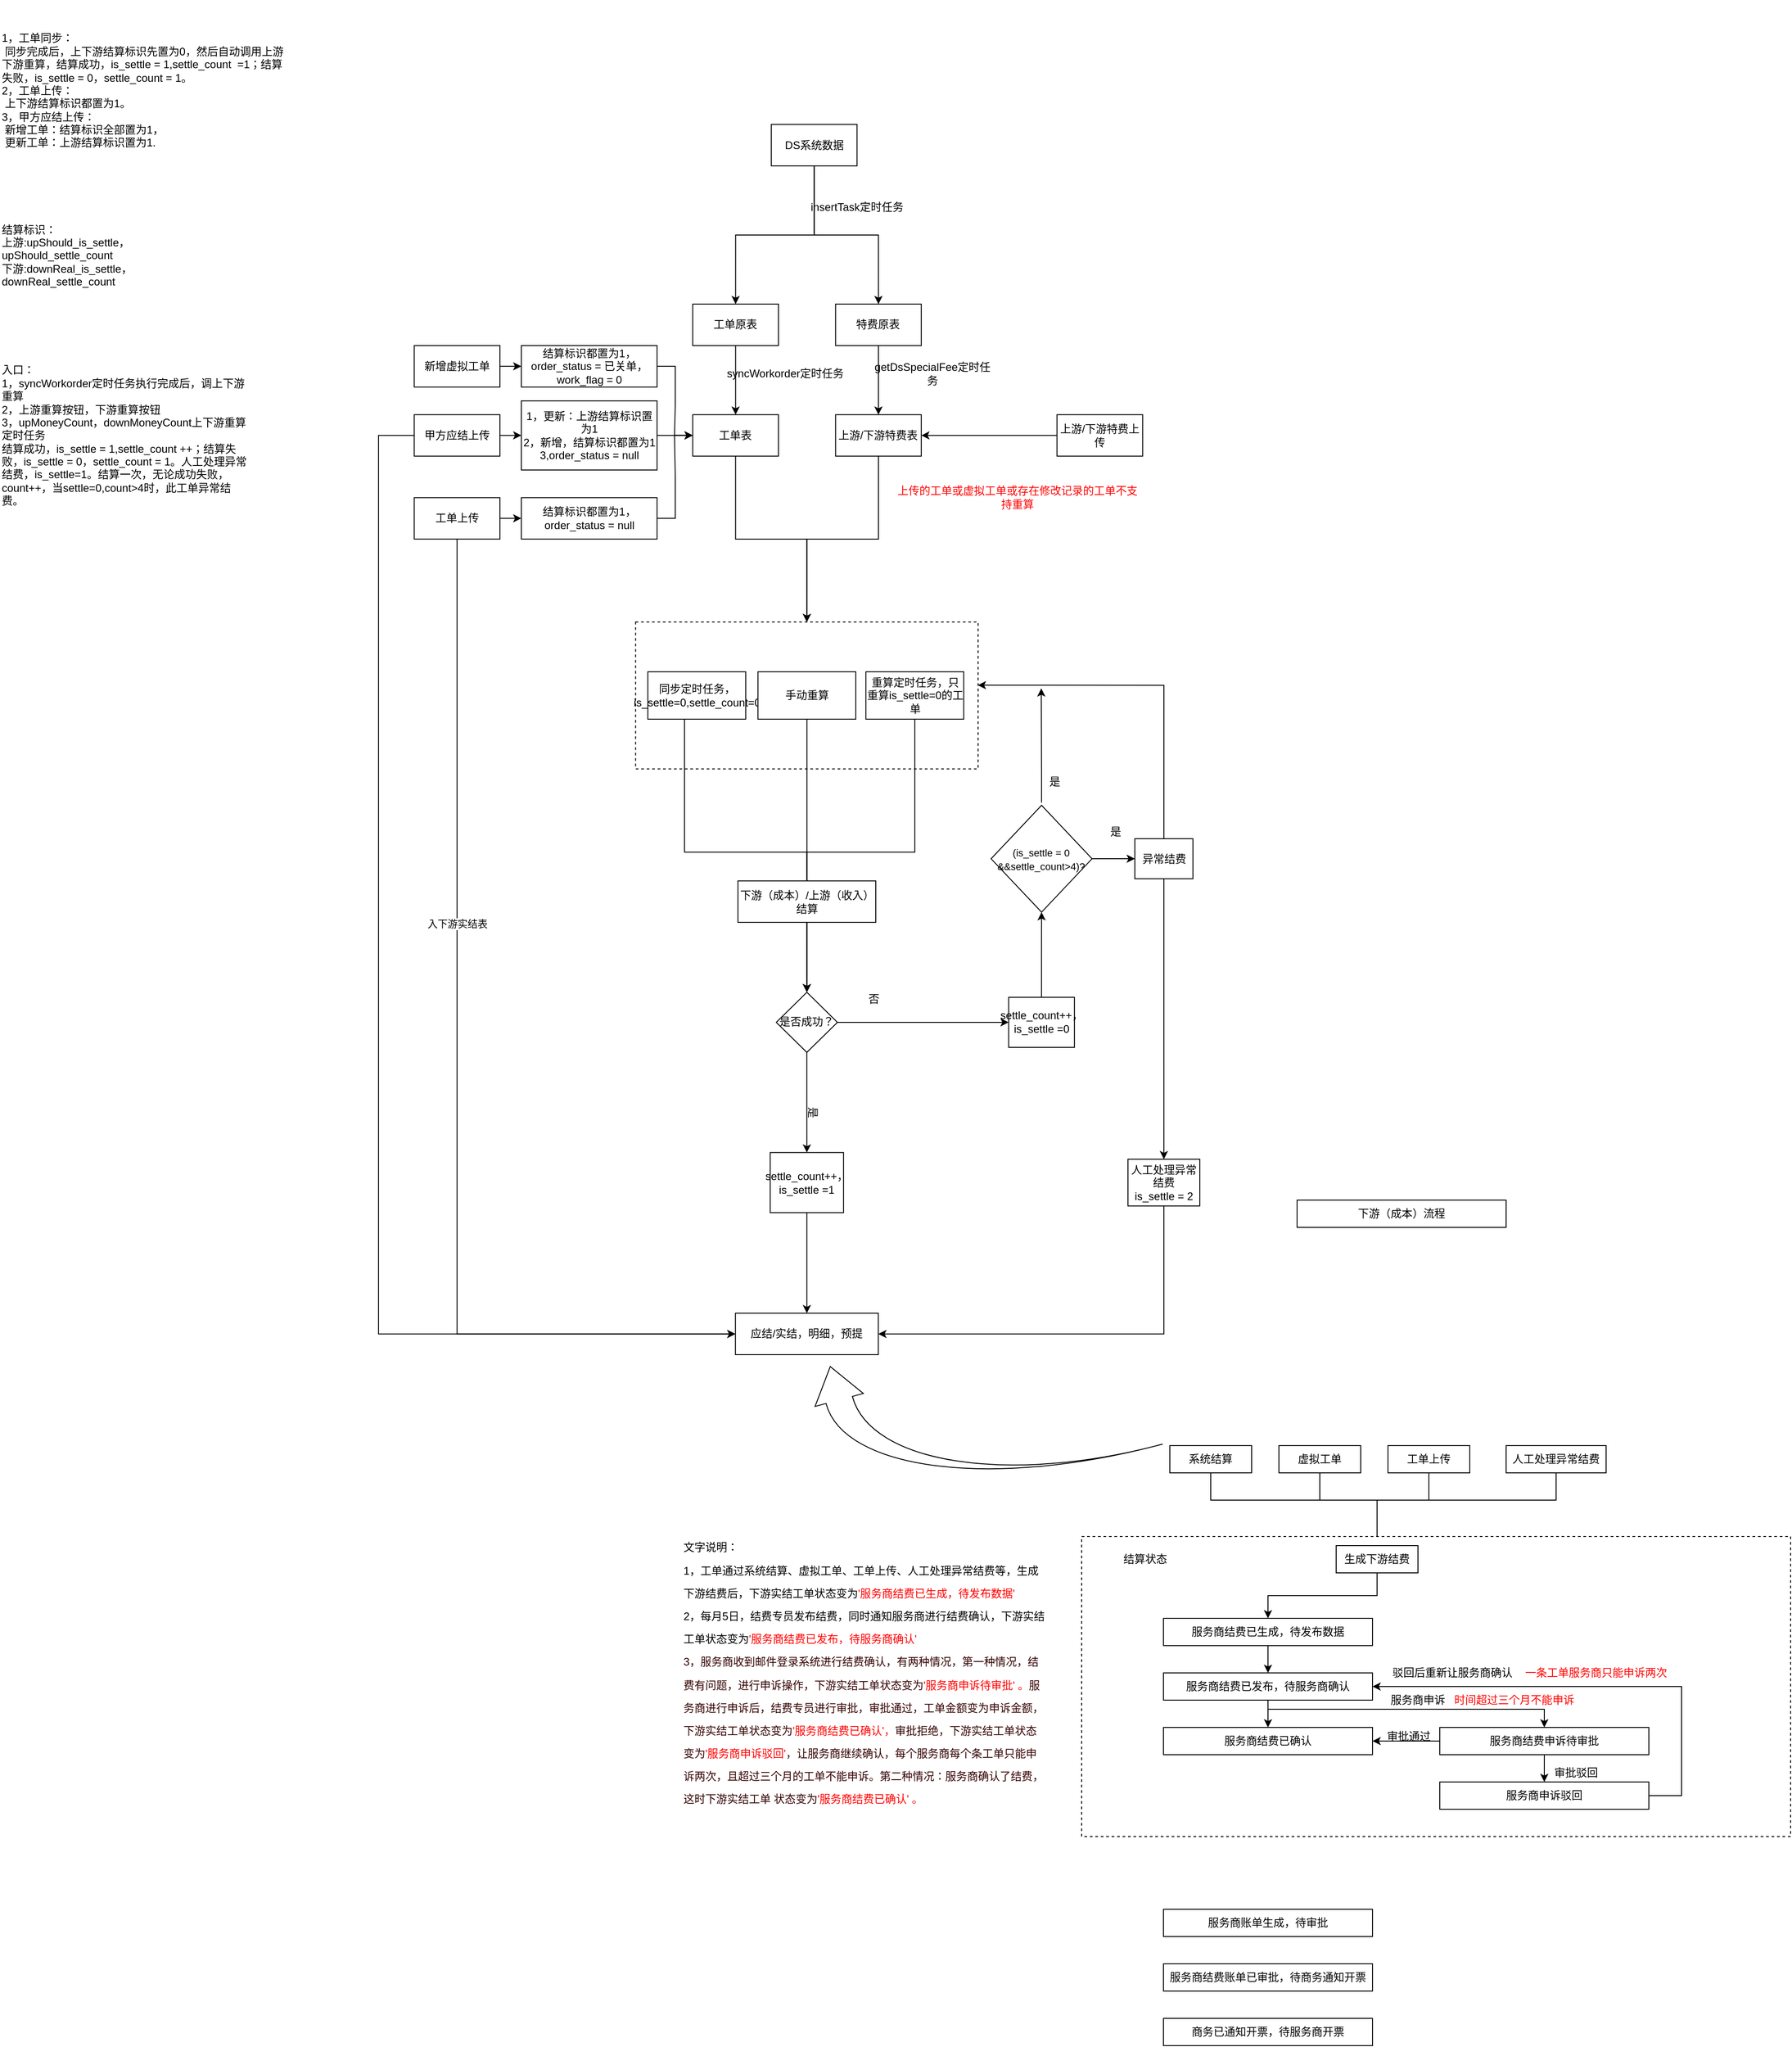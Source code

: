 <mxfile version="14.7.6" type="github">
  <diagram id="KRvAoWJSw_I8BphRz5LJ" name="第 1 页">
    <mxGraphModel dx="3669" dy="3408" grid="1" gridSize="10" guides="1" tooltips="1" connect="1" arrows="1" fold="1" page="1" pageScale="1" pageWidth="827" pageHeight="1169" math="0" shadow="0">
      <root>
        <mxCell id="0" />
        <mxCell id="1" parent="0" />
        <mxCell id="a06lGNTXg1r7nn_AcgPJ-1" value="下游（成本）流程" style="rounded=0;whiteSpace=wrap;html=1;" vertex="1" parent="1">
          <mxGeometry x="-93" y="-150" width="230" height="30" as="geometry" />
        </mxCell>
        <mxCell id="a06lGNTXg1r7nn_AcgPJ-56" style="edgeStyle=orthogonalEdgeStyle;rounded=0;orthogonalLoop=1;jettySize=auto;html=1;entryX=0.5;entryY=0;entryDx=0;entryDy=0;" edge="1" parent="1" source="a06lGNTXg1r7nn_AcgPJ-2" target="a06lGNTXg1r7nn_AcgPJ-7">
          <mxGeometry relative="1" as="geometry">
            <Array as="points">
              <mxPoint x="-188" y="180" />
              <mxPoint x="-5" y="180" />
            </Array>
          </mxGeometry>
        </mxCell>
        <mxCell id="a06lGNTXg1r7nn_AcgPJ-2" value="系统结算" style="rounded=0;whiteSpace=wrap;html=1;" vertex="1" parent="1">
          <mxGeometry x="-233" y="120" width="90" height="30" as="geometry" />
        </mxCell>
        <mxCell id="a06lGNTXg1r7nn_AcgPJ-57" style="edgeStyle=orthogonalEdgeStyle;rounded=0;orthogonalLoop=1;jettySize=auto;html=1;entryX=0.5;entryY=0;entryDx=0;entryDy=0;" edge="1" parent="1" source="a06lGNTXg1r7nn_AcgPJ-3" target="a06lGNTXg1r7nn_AcgPJ-7">
          <mxGeometry relative="1" as="geometry">
            <Array as="points">
              <mxPoint x="-68" y="180" />
              <mxPoint x="-5" y="180" />
            </Array>
          </mxGeometry>
        </mxCell>
        <mxCell id="a06lGNTXg1r7nn_AcgPJ-3" value="虚拟工单" style="rounded=0;whiteSpace=wrap;html=1;" vertex="1" parent="1">
          <mxGeometry x="-113" y="120" width="90" height="30" as="geometry" />
        </mxCell>
        <mxCell id="a06lGNTXg1r7nn_AcgPJ-58" style="edgeStyle=orthogonalEdgeStyle;rounded=0;orthogonalLoop=1;jettySize=auto;html=1;entryX=0.5;entryY=0;entryDx=0;entryDy=0;" edge="1" parent="1" source="a06lGNTXg1r7nn_AcgPJ-4" target="a06lGNTXg1r7nn_AcgPJ-7">
          <mxGeometry relative="1" as="geometry">
            <Array as="points">
              <mxPoint x="52" y="180" />
              <mxPoint x="-5" y="180" />
            </Array>
          </mxGeometry>
        </mxCell>
        <mxCell id="a06lGNTXg1r7nn_AcgPJ-4" value="工单上传" style="rounded=0;whiteSpace=wrap;html=1;" vertex="1" parent="1">
          <mxGeometry x="7" y="120" width="90" height="30" as="geometry" />
        </mxCell>
        <mxCell id="a06lGNTXg1r7nn_AcgPJ-59" style="edgeStyle=orthogonalEdgeStyle;rounded=0;orthogonalLoop=1;jettySize=auto;html=1;entryX=0.5;entryY=0;entryDx=0;entryDy=0;" edge="1" parent="1" source="a06lGNTXg1r7nn_AcgPJ-6" target="a06lGNTXg1r7nn_AcgPJ-7">
          <mxGeometry relative="1" as="geometry">
            <Array as="points">
              <mxPoint x="192" y="180" />
              <mxPoint x="-5" y="180" />
            </Array>
          </mxGeometry>
        </mxCell>
        <mxCell id="a06lGNTXg1r7nn_AcgPJ-6" value="人工处理异常结费" style="rounded=0;whiteSpace=wrap;html=1;" vertex="1" parent="1">
          <mxGeometry x="137" y="120" width="110" height="30" as="geometry" />
        </mxCell>
        <mxCell id="a06lGNTXg1r7nn_AcgPJ-53" value="&lt;p style=&quot;line-height: 210%&quot;&gt;文字说明：&lt;br&gt;1，工单通过系统结算、虚拟工单、工单上传、人工处理异常结费等，生成下游结费后，下游实结工单状态变为&lt;font color=&quot;#ff0000&quot;&gt;&#39;服务商结费已生成，待发布数据&#39;&lt;/font&gt;&lt;br&gt;2，每月5日，结费专员发布结费，同时通知服务商进行结费确认，下游实结工单状态变为&lt;font color=&quot;#ff0000&quot;&gt;&#39;服务商结费已发布，待服务商确认&#39;&lt;/font&gt;&lt;br&gt;&lt;font color=&quot;#330000&quot;&gt;3，服务商收到邮件登录系统进行结费确认，有两种情况，第一种情况，结费有问题，进行申诉操作，下游实结工单状态变为&lt;/font&gt;&lt;font color=&quot;#ff0000&quot;&gt;&#39;服务商申诉待审批&#39; 。&lt;/font&gt;&lt;font color=&quot;#330000&quot;&gt;服务商进行申诉后，结费专员进行审批，审批通过，工单金额变为申诉金额，下游实结工单状态变为&lt;/font&gt;&lt;font color=&quot;#ff0000&quot;&gt;&#39;&lt;/font&gt;&lt;span style=&quot;text-align: center&quot;&gt;&lt;font color=&quot;#ff0000&quot;&gt;服务商结费已确认&#39;，&lt;/font&gt;&lt;font color=&quot;#330000&quot;&gt;审批拒绝，下游实结工单状态变为&lt;/font&gt;&lt;font color=&quot;#ff0000&quot;&gt;&#39;服务商申诉驳回&#39;&lt;/font&gt;&lt;font color=&quot;#330000&quot;&gt;，让服务商继续确认，每个服务商每个条工单只能申诉两次，且超过三个月的工单不能申诉。第二种情况：服务商确认了结费，这时下游实结工单 状态变为&lt;/font&gt;&lt;font color=&quot;#ff0000&quot;&gt;&#39;服务商结费已确认&#39; 。&lt;/font&gt;&lt;/span&gt;&lt;/p&gt;" style="text;html=1;strokeColor=none;fillColor=none;align=left;verticalAlign=middle;whiteSpace=wrap;rounded=0;" vertex="1" parent="1">
          <mxGeometry x="-770" y="192.5" width="400" height="357.5" as="geometry" />
        </mxCell>
        <mxCell id="a06lGNTXg1r7nn_AcgPJ-64" value="服务商账单生成，待审批" style="rounded=0;whiteSpace=wrap;html=1;" vertex="1" parent="1">
          <mxGeometry x="-240" y="630" width="230" height="30" as="geometry" />
        </mxCell>
        <mxCell id="a06lGNTXg1r7nn_AcgPJ-65" value="" style="group" vertex="1" connectable="0" parent="1">
          <mxGeometry x="-330" y="220" width="780" height="330" as="geometry" />
        </mxCell>
        <mxCell id="a06lGNTXg1r7nn_AcgPJ-60" value="" style="rounded=0;whiteSpace=wrap;html=1;dashed=1;" vertex="1" parent="a06lGNTXg1r7nn_AcgPJ-65">
          <mxGeometry width="780" height="330" as="geometry" />
        </mxCell>
        <mxCell id="a06lGNTXg1r7nn_AcgPJ-7" value="生成下游结费" style="rounded=0;whiteSpace=wrap;html=1;" vertex="1" parent="a06lGNTXg1r7nn_AcgPJ-65">
          <mxGeometry x="280" y="10" width="90" height="30" as="geometry" />
        </mxCell>
        <mxCell id="a06lGNTXg1r7nn_AcgPJ-62" style="edgeStyle=orthogonalEdgeStyle;rounded=0;orthogonalLoop=1;jettySize=auto;html=1;entryX=0.5;entryY=0;entryDx=0;entryDy=0;" edge="1" parent="a06lGNTXg1r7nn_AcgPJ-65" source="a06lGNTXg1r7nn_AcgPJ-7" target="a06lGNTXg1r7nn_AcgPJ-13">
          <mxGeometry as="geometry" />
        </mxCell>
        <mxCell id="a06lGNTXg1r7nn_AcgPJ-61" value="结算状态" style="text;html=1;strokeColor=none;fillColor=none;align=center;verticalAlign=middle;whiteSpace=wrap;rounded=0;dashed=1;" vertex="1" parent="a06lGNTXg1r7nn_AcgPJ-65">
          <mxGeometry x="-20" y="15" width="180" height="20" as="geometry" />
        </mxCell>
        <mxCell id="a06lGNTXg1r7nn_AcgPJ-13" value="服务商结费已生成，待发布数据" style="rounded=0;whiteSpace=wrap;html=1;" vertex="1" parent="a06lGNTXg1r7nn_AcgPJ-65">
          <mxGeometry x="90" y="90" width="230" height="30" as="geometry" />
        </mxCell>
        <mxCell id="a06lGNTXg1r7nn_AcgPJ-14" value="服务商结费已发布，待服务商确认" style="rounded=0;whiteSpace=wrap;html=1;" vertex="1" parent="a06lGNTXg1r7nn_AcgPJ-65">
          <mxGeometry x="90" y="150" width="230" height="30" as="geometry" />
        </mxCell>
        <mxCell id="a06lGNTXg1r7nn_AcgPJ-33" style="edgeStyle=orthogonalEdgeStyle;rounded=0;orthogonalLoop=1;jettySize=auto;html=1;" edge="1" parent="a06lGNTXg1r7nn_AcgPJ-65" source="a06lGNTXg1r7nn_AcgPJ-13" target="a06lGNTXg1r7nn_AcgPJ-14">
          <mxGeometry x="90" y="90" as="geometry" />
        </mxCell>
        <mxCell id="a06lGNTXg1r7nn_AcgPJ-16" value="服务商结费已确认" style="rounded=0;whiteSpace=wrap;html=1;" vertex="1" parent="a06lGNTXg1r7nn_AcgPJ-65">
          <mxGeometry x="90" y="210" width="230" height="30" as="geometry" />
        </mxCell>
        <mxCell id="a06lGNTXg1r7nn_AcgPJ-36" style="edgeStyle=orthogonalEdgeStyle;rounded=0;orthogonalLoop=1;jettySize=auto;html=1;entryX=0.5;entryY=0;entryDx=0;entryDy=0;" edge="1" parent="a06lGNTXg1r7nn_AcgPJ-65" source="a06lGNTXg1r7nn_AcgPJ-14" target="a06lGNTXg1r7nn_AcgPJ-16">
          <mxGeometry x="90" y="90" as="geometry" />
        </mxCell>
        <mxCell id="a06lGNTXg1r7nn_AcgPJ-50" style="edgeStyle=orthogonalEdgeStyle;rounded=0;orthogonalLoop=1;jettySize=auto;html=1;entryX=1;entryY=0.5;entryDx=0;entryDy=0;" edge="1" parent="a06lGNTXg1r7nn_AcgPJ-65" source="a06lGNTXg1r7nn_AcgPJ-18" target="a06lGNTXg1r7nn_AcgPJ-16">
          <mxGeometry x="90" y="90" as="geometry" />
        </mxCell>
        <mxCell id="a06lGNTXg1r7nn_AcgPJ-18" value="服务商结费申诉待审批" style="rounded=0;whiteSpace=wrap;html=1;" vertex="1" parent="a06lGNTXg1r7nn_AcgPJ-65">
          <mxGeometry x="394" y="210" width="230" height="30" as="geometry" />
        </mxCell>
        <mxCell id="a06lGNTXg1r7nn_AcgPJ-38" style="edgeStyle=orthogonalEdgeStyle;rounded=0;orthogonalLoop=1;jettySize=auto;html=1;" edge="1" parent="a06lGNTXg1r7nn_AcgPJ-65" source="a06lGNTXg1r7nn_AcgPJ-14" target="a06lGNTXg1r7nn_AcgPJ-18">
          <mxGeometry x="90" y="90" as="geometry">
            <Array as="points">
              <mxPoint x="205" y="190" />
              <mxPoint x="509" y="190" />
            </Array>
          </mxGeometry>
        </mxCell>
        <mxCell id="a06lGNTXg1r7nn_AcgPJ-47" style="edgeStyle=orthogonalEdgeStyle;rounded=0;orthogonalLoop=1;jettySize=auto;html=1;entryX=1;entryY=0.5;entryDx=0;entryDy=0;" edge="1" parent="a06lGNTXg1r7nn_AcgPJ-65" source="a06lGNTXg1r7nn_AcgPJ-19" target="a06lGNTXg1r7nn_AcgPJ-14">
          <mxGeometry x="90" y="90" as="geometry">
            <Array as="points">
              <mxPoint x="660" y="285" />
              <mxPoint x="660" y="165" />
            </Array>
          </mxGeometry>
        </mxCell>
        <mxCell id="a06lGNTXg1r7nn_AcgPJ-19" value="服务商申诉驳回" style="rounded=0;whiteSpace=wrap;html=1;" vertex="1" parent="a06lGNTXg1r7nn_AcgPJ-65">
          <mxGeometry x="394" y="270" width="230" height="30" as="geometry" />
        </mxCell>
        <mxCell id="a06lGNTXg1r7nn_AcgPJ-40" style="edgeStyle=orthogonalEdgeStyle;rounded=0;orthogonalLoop=1;jettySize=auto;html=1;entryX=0.5;entryY=0;entryDx=0;entryDy=0;" edge="1" parent="a06lGNTXg1r7nn_AcgPJ-65" source="a06lGNTXg1r7nn_AcgPJ-18" target="a06lGNTXg1r7nn_AcgPJ-19">
          <mxGeometry x="90" y="90" as="geometry" />
        </mxCell>
        <mxCell id="a06lGNTXg1r7nn_AcgPJ-39" value="服务商申诉" style="text;html=1;strokeColor=none;fillColor=none;align=center;verticalAlign=middle;whiteSpace=wrap;rounded=0;" vertex="1" parent="a06lGNTXg1r7nn_AcgPJ-65">
          <mxGeometry x="330" y="170" width="80" height="20" as="geometry" />
        </mxCell>
        <mxCell id="a06lGNTXg1r7nn_AcgPJ-41" value="审批驳回" style="text;html=1;strokeColor=none;fillColor=none;align=center;verticalAlign=middle;whiteSpace=wrap;rounded=0;" vertex="1" parent="a06lGNTXg1r7nn_AcgPJ-65">
          <mxGeometry x="504" y="250" width="80" height="20" as="geometry" />
        </mxCell>
        <mxCell id="a06lGNTXg1r7nn_AcgPJ-43" value="驳回后重新让服务商确认" style="text;html=1;strokeColor=none;fillColor=none;align=center;verticalAlign=middle;whiteSpace=wrap;rounded=0;" vertex="1" parent="a06lGNTXg1r7nn_AcgPJ-65">
          <mxGeometry x="340" y="140" width="136" height="20" as="geometry" />
        </mxCell>
        <mxCell id="a06lGNTXg1r7nn_AcgPJ-45" value="&lt;font color=&quot;#ff0000&quot;&gt;时间超过三个月不能申诉&lt;/font&gt;" style="text;html=1;strokeColor=none;fillColor=none;align=center;verticalAlign=middle;whiteSpace=wrap;rounded=0;" vertex="1" parent="a06lGNTXg1r7nn_AcgPJ-65">
          <mxGeometry x="408" y="170" width="136" height="20" as="geometry" />
        </mxCell>
        <mxCell id="a06lGNTXg1r7nn_AcgPJ-46" value="&lt;font color=&quot;#ff0000&quot;&gt;一条工单服务商只能申诉两次&lt;/font&gt;" style="text;html=1;strokeColor=none;fillColor=none;align=center;verticalAlign=middle;whiteSpace=wrap;rounded=0;" vertex="1" parent="a06lGNTXg1r7nn_AcgPJ-65">
          <mxGeometry x="478" y="140" width="176" height="20" as="geometry" />
        </mxCell>
        <mxCell id="a06lGNTXg1r7nn_AcgPJ-51" value="审批通过" style="text;html=1;strokeColor=none;fillColor=none;align=center;verticalAlign=middle;whiteSpace=wrap;rounded=0;" vertex="1" parent="a06lGNTXg1r7nn_AcgPJ-65">
          <mxGeometry x="320" y="210" width="80" height="20" as="geometry" />
        </mxCell>
        <mxCell id="a06lGNTXg1r7nn_AcgPJ-66" value="商务已通知开票，待服务商开票" style="rounded=0;whiteSpace=wrap;html=1;" vertex="1" parent="1">
          <mxGeometry x="-240" y="750" width="230" height="30" as="geometry" />
        </mxCell>
        <mxCell id="a06lGNTXg1r7nn_AcgPJ-67" value="服务商结费账单已审批，待商务通知开票" style="rounded=0;whiteSpace=wrap;html=1;" vertex="1" parent="1">
          <mxGeometry x="-240" y="690" width="230" height="30" as="geometry" />
        </mxCell>
        <mxCell id="a06lGNTXg1r7nn_AcgPJ-190" value="" style="group" vertex="1" connectable="0" parent="1">
          <mxGeometry x="-1520" y="-1470" width="1320" height="1490" as="geometry" />
        </mxCell>
        <mxCell id="a06lGNTXg1r7nn_AcgPJ-191" value="结算标识：&lt;br&gt;上游:upShould_is_settle，upShould_settle_count&lt;br&gt;下游:downReal_is_settle，downReal_settle_count" style="text;html=1;strokeColor=none;fillColor=none;align=left;verticalAlign=middle;whiteSpace=wrap;rounded=0;" vertex="1" parent="a06lGNTXg1r7nn_AcgPJ-190">
          <mxGeometry y="243.265" width="259.286" height="76.02" as="geometry" />
        </mxCell>
        <mxCell id="a06lGNTXg1r7nn_AcgPJ-192" value="入口：&lt;br&gt;1，syncWorkorder定时任务执行完成后，调上下游重算&lt;br&gt;&lt;div&gt;&lt;span&gt;2，上游重算按钮，下游重算按钮&lt;/span&gt;&lt;/div&gt;&lt;div&gt;&lt;span&gt;3，upMoneyCount，downMoneyCount上下游重算定时任务&lt;/span&gt;&lt;/div&gt;&lt;div&gt;结算成功，is_settle = 1,settle_count&amp;nbsp;&lt;span&gt;++&lt;/span&gt;；结算失败，is_settle = 0，settle_count = 1。人工处理异常结费，is_settle=1。结算一次，无论成功失败，count++，当settle=0,count&amp;gt;4时，此工单异常结费。&lt;span&gt;&lt;br&gt;&lt;/span&gt;&lt;/div&gt;" style="text;html=1;strokeColor=none;fillColor=none;align=left;verticalAlign=middle;whiteSpace=wrap;rounded=0;" vertex="1" parent="a06lGNTXg1r7nn_AcgPJ-190">
          <mxGeometry y="380.102" width="275" height="197.653" as="geometry" />
        </mxCell>
        <mxCell id="a06lGNTXg1r7nn_AcgPJ-193" value="1，工单同步：&lt;br&gt;&lt;span style=&quot;white-space: pre&quot;&gt; &lt;/span&gt;同步完成后，上下游结算标识先置为0，然后自动调用上游下游重算，结算成功，is_settle = 1,settle_count &lt;span style=&quot;white-space: pre&quot;&gt; &lt;/span&gt;=1；结算失败，is_settle = 0，settle_count = 1。&lt;br&gt;2，工单上传：&lt;br&gt;&lt;span style=&quot;white-space: pre&quot;&gt; &lt;/span&gt;上下游结算标识都置为1。&lt;br&gt;3，甲方应结上传：&lt;br&gt;&lt;span style=&quot;white-space: pre&quot;&gt; &lt;/span&gt;新增工单：结算标识全部置为1，&lt;br&gt;&lt;span style=&quot;white-space: pre&quot;&gt; &lt;/span&gt;更新工单：上游结算标识置为1.&lt;br&gt;&lt;span style=&quot;white-space: pre&quot;&gt; &lt;/span&gt;&lt;br&gt;&lt;span style=&quot;white-space: pre&quot;&gt; &lt;/span&gt;" style="text;html=1;strokeColor=none;fillColor=none;align=left;verticalAlign=middle;whiteSpace=wrap;rounded=0;" vertex="1" parent="a06lGNTXg1r7nn_AcgPJ-190">
          <mxGeometry width="322.143" height="228.061" as="geometry" />
        </mxCell>
        <mxCell id="a06lGNTXg1r7nn_AcgPJ-194" value="DS系统数据" style="rounded=0;whiteSpace=wrap;html=1;" vertex="1" parent="a06lGNTXg1r7nn_AcgPJ-190">
          <mxGeometry x="848.571" y="136.837" width="94.286" height="45.612" as="geometry" />
        </mxCell>
        <mxCell id="a06lGNTXg1r7nn_AcgPJ-195" value="工单原表" style="rounded=0;whiteSpace=wrap;html=1;" vertex="1" parent="a06lGNTXg1r7nn_AcgPJ-190">
          <mxGeometry x="762.143" y="334.49" width="94.286" height="45.612" as="geometry" />
        </mxCell>
        <mxCell id="a06lGNTXg1r7nn_AcgPJ-196" style="edgeStyle=orthogonalEdgeStyle;rounded=0;orthogonalLoop=1;jettySize=auto;html=1;entryX=0.5;entryY=0;entryDx=0;entryDy=0;fontColor=#000000;" edge="1" parent="a06lGNTXg1r7nn_AcgPJ-190" source="a06lGNTXg1r7nn_AcgPJ-194" target="a06lGNTXg1r7nn_AcgPJ-195">
          <mxGeometry x="416.429" y="136.837" as="geometry" />
        </mxCell>
        <mxCell id="a06lGNTXg1r7nn_AcgPJ-197" value="工单表" style="rounded=0;whiteSpace=wrap;html=1;" vertex="1" parent="a06lGNTXg1r7nn_AcgPJ-190">
          <mxGeometry x="762.143" y="456.122" width="94.286" height="45.612" as="geometry" />
        </mxCell>
        <mxCell id="a06lGNTXg1r7nn_AcgPJ-198" style="edgeStyle=orthogonalEdgeStyle;rounded=0;orthogonalLoop=1;jettySize=auto;html=1;fontColor=#000000;" edge="1" parent="a06lGNTXg1r7nn_AcgPJ-190" source="a06lGNTXg1r7nn_AcgPJ-195" target="a06lGNTXg1r7nn_AcgPJ-197">
          <mxGeometry x="416.429" y="136.837" as="geometry" />
        </mxCell>
        <mxCell id="a06lGNTXg1r7nn_AcgPJ-199" value="insertTask定时任务" style="text;html=1;strokeColor=none;fillColor=none;align=center;verticalAlign=middle;whiteSpace=wrap;rounded=0;" vertex="1" parent="a06lGNTXg1r7nn_AcgPJ-190">
          <mxGeometry x="876.071" y="197.653" width="133.571" height="60.816" as="geometry" />
        </mxCell>
        <mxCell id="a06lGNTXg1r7nn_AcgPJ-200" value="syncWorkorder定时任务" style="text;html=1;strokeColor=none;fillColor=none;align=center;verticalAlign=middle;whiteSpace=wrap;rounded=0;" vertex="1" parent="a06lGNTXg1r7nn_AcgPJ-190">
          <mxGeometry x="796.714" y="395.306" width="133.571" height="30.408" as="geometry" />
        </mxCell>
        <mxCell id="a06lGNTXg1r7nn_AcgPJ-201" value="应结/实结，明细，预提" style="rounded=0;whiteSpace=wrap;html=1;" vertex="1" parent="a06lGNTXg1r7nn_AcgPJ-190">
          <mxGeometry x="809.113" y="1444.388" width="157.143" height="45.612" as="geometry" />
        </mxCell>
        <mxCell id="a06lGNTXg1r7nn_AcgPJ-202" style="edgeStyle=orthogonalEdgeStyle;rounded=0;orthogonalLoop=1;jettySize=auto;html=1;fontColor=#000000;" edge="1" parent="a06lGNTXg1r7nn_AcgPJ-190" source="a06lGNTXg1r7nn_AcgPJ-197" target="a06lGNTXg1r7nn_AcgPJ-229">
          <mxGeometry x="416.429" y="136.837" as="geometry" />
        </mxCell>
        <mxCell id="a06lGNTXg1r7nn_AcgPJ-203" value="" style="edgeStyle=orthogonalEdgeStyle;rounded=0;orthogonalLoop=1;jettySize=auto;html=1;fontColor=#000000;entryX=0;entryY=0.5;entryDx=0;entryDy=0;" edge="1" parent="a06lGNTXg1r7nn_AcgPJ-190" source="a06lGNTXg1r7nn_AcgPJ-205" target="a06lGNTXg1r7nn_AcgPJ-201">
          <mxGeometry x="416.429" y="136.837" as="geometry">
            <mxPoint x="565.714" y="630.969" as="targetPoint" />
            <Array as="points">
              <mxPoint x="502.857" y="1467.194" />
            </Array>
          </mxGeometry>
        </mxCell>
        <mxCell id="a06lGNTXg1r7nn_AcgPJ-204" value="入下游实结表" style="edgeLabel;html=1;align=center;verticalAlign=middle;resizable=0;points=[];fontColor=#000000;" vertex="1" connectable="0" parent="a06lGNTXg1r7nn_AcgPJ-203">
          <mxGeometry x="-0.284" relative="1" as="geometry">
            <mxPoint as="offset" />
          </mxGeometry>
        </mxCell>
        <mxCell id="a06lGNTXg1r7nn_AcgPJ-205" value="工单上传" style="rounded=0;whiteSpace=wrap;html=1;" vertex="1" parent="a06lGNTXg1r7nn_AcgPJ-190">
          <mxGeometry x="455.714" y="547.347" width="94.286" height="45.612" as="geometry" />
        </mxCell>
        <mxCell id="a06lGNTXg1r7nn_AcgPJ-206" style="edgeStyle=orthogonalEdgeStyle;rounded=0;orthogonalLoop=1;jettySize=auto;html=1;entryX=0;entryY=0.5;entryDx=0;entryDy=0;fontColor=#000000;" edge="1" parent="a06lGNTXg1r7nn_AcgPJ-190" source="a06lGNTXg1r7nn_AcgPJ-207" target="a06lGNTXg1r7nn_AcgPJ-201">
          <mxGeometry x="416.429" y="136.837" as="geometry">
            <Array as="points">
              <mxPoint x="416.429" y="478.929" />
              <mxPoint x="416.429" y="1467.194" />
            </Array>
          </mxGeometry>
        </mxCell>
        <mxCell id="a06lGNTXg1r7nn_AcgPJ-207" value="甲方应结上传" style="rounded=0;whiteSpace=wrap;html=1;" vertex="1" parent="a06lGNTXg1r7nn_AcgPJ-190">
          <mxGeometry x="455.714" y="456.122" width="94.286" height="45.612" as="geometry" />
        </mxCell>
        <mxCell id="a06lGNTXg1r7nn_AcgPJ-208" value="特费原表" style="rounded=0;whiteSpace=wrap;html=1;" vertex="1" parent="a06lGNTXg1r7nn_AcgPJ-190">
          <mxGeometry x="919.286" y="334.49" width="94.286" height="45.612" as="geometry" />
        </mxCell>
        <mxCell id="a06lGNTXg1r7nn_AcgPJ-209" style="edgeStyle=orthogonalEdgeStyle;rounded=0;orthogonalLoop=1;jettySize=auto;html=1;entryX=0.5;entryY=0;entryDx=0;entryDy=0;fontColor=#000000;" edge="1" parent="a06lGNTXg1r7nn_AcgPJ-190" source="a06lGNTXg1r7nn_AcgPJ-194" target="a06lGNTXg1r7nn_AcgPJ-208">
          <mxGeometry x="416.429" y="136.837" as="geometry" />
        </mxCell>
        <mxCell id="a06lGNTXg1r7nn_AcgPJ-210" value="上游/下游特费表" style="rounded=0;whiteSpace=wrap;html=1;" vertex="1" parent="a06lGNTXg1r7nn_AcgPJ-190">
          <mxGeometry x="919.286" y="456.122" width="94.286" height="45.612" as="geometry" />
        </mxCell>
        <mxCell id="a06lGNTXg1r7nn_AcgPJ-211" style="edgeStyle=orthogonalEdgeStyle;rounded=0;orthogonalLoop=1;jettySize=auto;html=1;fontColor=#000000;" edge="1" parent="a06lGNTXg1r7nn_AcgPJ-190" source="a06lGNTXg1r7nn_AcgPJ-208" target="a06lGNTXg1r7nn_AcgPJ-210">
          <mxGeometry x="416.429" y="136.837" as="geometry" />
        </mxCell>
        <mxCell id="a06lGNTXg1r7nn_AcgPJ-212" value="getDsSpecialFee定时任务" style="text;html=1;strokeColor=none;fillColor=none;align=center;verticalAlign=middle;whiteSpace=wrap;rounded=0;" vertex="1" parent="a06lGNTXg1r7nn_AcgPJ-190">
          <mxGeometry x="958.571" y="395.306" width="133.571" height="30.408" as="geometry" />
        </mxCell>
        <mxCell id="a06lGNTXg1r7nn_AcgPJ-213" style="edgeStyle=orthogonalEdgeStyle;rounded=0;orthogonalLoop=1;jettySize=auto;html=1;entryX=1;entryY=0.5;entryDx=0;entryDy=0;fontColor=#000000;" edge="1" parent="a06lGNTXg1r7nn_AcgPJ-190" source="a06lGNTXg1r7nn_AcgPJ-214" target="a06lGNTXg1r7nn_AcgPJ-210">
          <mxGeometry x="416.429" y="136.837" as="geometry" />
        </mxCell>
        <mxCell id="a06lGNTXg1r7nn_AcgPJ-214" value="上游/下游特费上传" style="rounded=0;whiteSpace=wrap;html=1;" vertex="1" parent="a06lGNTXg1r7nn_AcgPJ-190">
          <mxGeometry x="1162.857" y="456.122" width="94.286" height="45.612" as="geometry" />
        </mxCell>
        <mxCell id="a06lGNTXg1r7nn_AcgPJ-215" value="" style="edgeStyle=orthogonalEdgeStyle;rounded=0;orthogonalLoop=1;jettySize=auto;html=1;fontColor=#000000;" edge="1" parent="a06lGNTXg1r7nn_AcgPJ-190" source="a06lGNTXg1r7nn_AcgPJ-216" target="a06lGNTXg1r7nn_AcgPJ-197">
          <mxGeometry x="416.429" y="136.837" as="geometry" />
        </mxCell>
        <mxCell id="a06lGNTXg1r7nn_AcgPJ-216" value="1，更新：上游结算标识置为1&lt;br&gt;2，新增，结算标识都置为1&lt;br&gt;3,order_status = null" style="rounded=0;whiteSpace=wrap;html=1;" vertex="1" parent="a06lGNTXg1r7nn_AcgPJ-190">
          <mxGeometry x="573.571" y="440.918" width="149.286" height="76.02" as="geometry" />
        </mxCell>
        <mxCell id="a06lGNTXg1r7nn_AcgPJ-217" value="" style="edgeStyle=orthogonalEdgeStyle;rounded=0;orthogonalLoop=1;jettySize=auto;html=1;fontColor=#000000;entryX=0;entryY=0.5;entryDx=0;entryDy=0;" edge="1" parent="a06lGNTXg1r7nn_AcgPJ-190" source="a06lGNTXg1r7nn_AcgPJ-218" target="a06lGNTXg1r7nn_AcgPJ-197">
          <mxGeometry x="416.429" y="136.837" as="geometry" />
        </mxCell>
        <mxCell id="a06lGNTXg1r7nn_AcgPJ-218" value="结算标识都置为1，order_status = null" style="rounded=0;whiteSpace=wrap;html=1;" vertex="1" parent="a06lGNTXg1r7nn_AcgPJ-190">
          <mxGeometry x="573.571" y="547.347" width="149.286" height="45.612" as="geometry" />
        </mxCell>
        <mxCell id="a06lGNTXg1r7nn_AcgPJ-219" value="" style="edgeStyle=orthogonalEdgeStyle;rounded=0;orthogonalLoop=1;jettySize=auto;html=1;fontColor=#000000;entryX=0;entryY=0.5;entryDx=0;entryDy=0;" edge="1" parent="a06lGNTXg1r7nn_AcgPJ-190" source="a06lGNTXg1r7nn_AcgPJ-207" target="a06lGNTXg1r7nn_AcgPJ-216">
          <mxGeometry x="416.429" y="136.837" as="geometry" />
        </mxCell>
        <mxCell id="a06lGNTXg1r7nn_AcgPJ-220" style="edgeStyle=orthogonalEdgeStyle;rounded=0;orthogonalLoop=1;jettySize=auto;html=1;fontColor=#000000;" edge="1" parent="a06lGNTXg1r7nn_AcgPJ-190" source="a06lGNTXg1r7nn_AcgPJ-233" target="a06lGNTXg1r7nn_AcgPJ-201">
          <mxGeometry x="416.429" y="136.837" as="geometry" />
        </mxCell>
        <mxCell id="a06lGNTXg1r7nn_AcgPJ-221" value="" style="edgeStyle=orthogonalEdgeStyle;rounded=0;orthogonalLoop=1;jettySize=auto;html=1;fontColor=#000000;" edge="1" parent="a06lGNTXg1r7nn_AcgPJ-190" source="a06lGNTXg1r7nn_AcgPJ-205" target="a06lGNTXg1r7nn_AcgPJ-218">
          <mxGeometry x="416.429" y="136.837" as="geometry" />
        </mxCell>
        <mxCell id="a06lGNTXg1r7nn_AcgPJ-222" style="edgeStyle=orthogonalEdgeStyle;rounded=0;orthogonalLoop=1;jettySize=auto;html=1;entryX=1;entryY=0.5;entryDx=0;entryDy=0;fontColor=#000000;" edge="1" parent="a06lGNTXg1r7nn_AcgPJ-190" source="a06lGNTXg1r7nn_AcgPJ-250" target="a06lGNTXg1r7nn_AcgPJ-201">
          <mxGeometry x="416.429" y="136.837" as="geometry">
            <Array as="points">
              <mxPoint x="1280.714" y="1467.194" />
            </Array>
          </mxGeometry>
        </mxCell>
        <mxCell id="a06lGNTXg1r7nn_AcgPJ-223" value="新增虚拟工单" style="rounded=0;whiteSpace=wrap;html=1;" vertex="1" parent="a06lGNTXg1r7nn_AcgPJ-190">
          <mxGeometry x="455.714" y="380.102" width="94.286" height="45.612" as="geometry" />
        </mxCell>
        <mxCell id="a06lGNTXg1r7nn_AcgPJ-224" style="edgeStyle=orthogonalEdgeStyle;rounded=0;orthogonalLoop=1;jettySize=auto;html=1;entryX=0;entryY=0.5;entryDx=0;entryDy=0;fontColor=#000000;" edge="1" parent="a06lGNTXg1r7nn_AcgPJ-190" source="a06lGNTXg1r7nn_AcgPJ-225" target="a06lGNTXg1r7nn_AcgPJ-197">
          <mxGeometry x="416.429" y="136.837" as="geometry" />
        </mxCell>
        <mxCell id="a06lGNTXg1r7nn_AcgPJ-225" value="结算标识都置为1，order_status = 已关单，work_flag = 0" style="rounded=0;whiteSpace=wrap;html=1;" vertex="1" parent="a06lGNTXg1r7nn_AcgPJ-190">
          <mxGeometry x="573.571" y="380.102" width="149.286" height="45.612" as="geometry" />
        </mxCell>
        <mxCell id="a06lGNTXg1r7nn_AcgPJ-226" style="edgeStyle=orthogonalEdgeStyle;rounded=0;orthogonalLoop=1;jettySize=auto;html=1;entryX=0;entryY=0.5;entryDx=0;entryDy=0;fontColor=#000000;" edge="1" parent="a06lGNTXg1r7nn_AcgPJ-190" source="a06lGNTXg1r7nn_AcgPJ-223" target="a06lGNTXg1r7nn_AcgPJ-225">
          <mxGeometry x="416.429" y="136.837" as="geometry" />
        </mxCell>
        <mxCell id="a06lGNTXg1r7nn_AcgPJ-227" value="&lt;font color=&quot;#ff0000&quot;&gt;上传的工单或虚拟工单或存在修改记录的工单&lt;/font&gt;&lt;span style=&quot;color: rgb(255 , 0 , 0)&quot;&gt;不支持重算&lt;/span&gt;" style="text;html=1;strokeColor=none;fillColor=none;align=center;verticalAlign=middle;whiteSpace=wrap;rounded=0;fontColor=#000000;" vertex="1" parent="a06lGNTXg1r7nn_AcgPJ-190">
          <mxGeometry x="981.97" y="532.143" width="275.173" height="30.408" as="geometry" />
        </mxCell>
        <mxCell id="a06lGNTXg1r7nn_AcgPJ-228" value="" style="group" vertex="1" connectable="0" parent="a06lGNTXg1r7nn_AcgPJ-190">
          <mxGeometry x="699.286" y="684.184" width="620.714" height="649.594" as="geometry" />
        </mxCell>
        <mxCell id="a06lGNTXg1r7nn_AcgPJ-229" value="" style="rounded=0;whiteSpace=wrap;html=1;dashed=1;" vertex="1" parent="a06lGNTXg1r7nn_AcgPJ-228">
          <mxGeometry width="376.802" height="161.572" as="geometry" />
        </mxCell>
        <mxCell id="a06lGNTXg1r7nn_AcgPJ-230" value="同步定时任务，is_settle=0,settle_count=0" style="rounded=0;whiteSpace=wrap;html=1;" vertex="1" parent="a06lGNTXg1r7nn_AcgPJ-228">
          <mxGeometry x="13.457" y="54.714" width="107.658" height="52.144" as="geometry" />
        </mxCell>
        <mxCell id="a06lGNTXg1r7nn_AcgPJ-231" value="是否成功？" style="rhombus;whiteSpace=wrap;html=1;" vertex="1" parent="a06lGNTXg1r7nn_AcgPJ-228">
          <mxGeometry x="154.758" y="407.236" width="67.286" height="66.098" as="geometry" />
        </mxCell>
        <mxCell id="a06lGNTXg1r7nn_AcgPJ-232" style="edgeStyle=orthogonalEdgeStyle;rounded=0;orthogonalLoop=1;jettySize=auto;html=1;" edge="1" parent="a06lGNTXg1r7nn_AcgPJ-228" source="a06lGNTXg1r7nn_AcgPJ-230" target="a06lGNTXg1r7nn_AcgPJ-231">
          <mxGeometry relative="1" as="geometry">
            <Array as="points">
              <mxPoint x="53.829" y="253.008" />
              <mxPoint x="188.401" y="253.008" />
            </Array>
          </mxGeometry>
        </mxCell>
        <mxCell id="a06lGNTXg1r7nn_AcgPJ-233" value="settle_count++，&lt;br&gt;is_settle =1" style="rounded=0;whiteSpace=wrap;html=1;" vertex="1" parent="a06lGNTXg1r7nn_AcgPJ-228">
          <mxGeometry x="148.029" y="583.497" width="80.743" height="66.098" as="geometry" />
        </mxCell>
        <mxCell id="a06lGNTXg1r7nn_AcgPJ-234" style="edgeStyle=orthogonalEdgeStyle;rounded=0;orthogonalLoop=1;jettySize=auto;html=1;entryX=0.5;entryY=0;entryDx=0;entryDy=0;" edge="1" parent="a06lGNTXg1r7nn_AcgPJ-228" source="a06lGNTXg1r7nn_AcgPJ-231" target="a06lGNTXg1r7nn_AcgPJ-233">
          <mxGeometry relative="1" as="geometry" />
        </mxCell>
        <mxCell id="a06lGNTXg1r7nn_AcgPJ-235" value="是" style="text;html=1;strokeColor=none;fillColor=none;align=center;verticalAlign=middle;whiteSpace=wrap;rounded=0;rotation=90;" vertex="1" parent="a06lGNTXg1r7nn_AcgPJ-228">
          <mxGeometry x="181.672" y="524.743" width="26.914" height="29.377" as="geometry" />
        </mxCell>
        <mxCell id="a06lGNTXg1r7nn_AcgPJ-236" value="settle_count++，&lt;br&gt;is_settle =0" style="rounded=0;whiteSpace=wrap;html=1;" vertex="1" parent="a06lGNTXg1r7nn_AcgPJ-228">
          <mxGeometry x="410.445" y="412.744" width="72.333" height="55.081" as="geometry" />
        </mxCell>
        <mxCell id="a06lGNTXg1r7nn_AcgPJ-237" style="edgeStyle=orthogonalEdgeStyle;rounded=0;orthogonalLoop=1;jettySize=auto;html=1;entryX=0;entryY=0.5;entryDx=0;entryDy=0;" edge="1" parent="a06lGNTXg1r7nn_AcgPJ-228" source="a06lGNTXg1r7nn_AcgPJ-231" target="a06lGNTXg1r7nn_AcgPJ-236">
          <mxGeometry relative="1" as="geometry" />
        </mxCell>
        <mxCell id="a06lGNTXg1r7nn_AcgPJ-238" value="否" style="text;html=1;strokeColor=none;fillColor=none;align=center;verticalAlign=middle;whiteSpace=wrap;rounded=0;" vertex="1" parent="a06lGNTXg1r7nn_AcgPJ-228">
          <mxGeometry x="248.961" y="391.125" width="26.911" height="48.136" as="geometry" />
        </mxCell>
        <mxCell id="a06lGNTXg1r7nn_AcgPJ-239" value="&lt;font style=&quot;font-size: 11px&quot;&gt;(is_settle = 0 &amp;amp;&amp;amp;settle_count&amp;gt;4)?&lt;/font&gt;" style="rhombus;whiteSpace=wrap;html=1;" vertex="1" parent="a06lGNTXg1r7nn_AcgPJ-228">
          <mxGeometry x="391.1" y="201.598" width="111.022" height="117.507" as="geometry" />
        </mxCell>
        <mxCell id="a06lGNTXg1r7nn_AcgPJ-240" style="edgeStyle=orthogonalEdgeStyle;rounded=0;orthogonalLoop=1;jettySize=auto;html=1;entryX=0.5;entryY=1;entryDx=0;entryDy=0;" edge="1" parent="a06lGNTXg1r7nn_AcgPJ-228" source="a06lGNTXg1r7nn_AcgPJ-236" target="a06lGNTXg1r7nn_AcgPJ-239">
          <mxGeometry relative="1" as="geometry" />
        </mxCell>
        <mxCell id="a06lGNTXg1r7nn_AcgPJ-241" style="edgeStyle=orthogonalEdgeStyle;rounded=0;orthogonalLoop=1;jettySize=auto;html=1;entryX=0.999;entryY=0.43;entryDx=0;entryDy=0;entryPerimeter=0;exitX=0.5;exitY=0;exitDx=0;exitDy=0;" edge="1" parent="a06lGNTXg1r7nn_AcgPJ-228" source="a06lGNTXg1r7nn_AcgPJ-242" target="a06lGNTXg1r7nn_AcgPJ-229">
          <mxGeometry relative="1" as="geometry">
            <Array as="points">
              <mxPoint x="581.352" y="69.403" />
            </Array>
          </mxGeometry>
        </mxCell>
        <mxCell id="a06lGNTXg1r7nn_AcgPJ-242" value="异常结费" style="rounded=0;whiteSpace=wrap;html=1;" vertex="1" parent="a06lGNTXg1r7nn_AcgPJ-228">
          <mxGeometry x="549.223" y="238.319" width="63.922" height="44.065" as="geometry" />
        </mxCell>
        <mxCell id="a06lGNTXg1r7nn_AcgPJ-243" style="edgeStyle=orthogonalEdgeStyle;rounded=0;orthogonalLoop=1;jettySize=auto;html=1;entryX=0;entryY=0.5;entryDx=0;entryDy=0;" edge="1" parent="a06lGNTXg1r7nn_AcgPJ-228" source="a06lGNTXg1r7nn_AcgPJ-239" target="a06lGNTXg1r7nn_AcgPJ-242">
          <mxGeometry relative="1" as="geometry" />
        </mxCell>
        <mxCell id="a06lGNTXg1r7nn_AcgPJ-244" style="edgeStyle=orthogonalEdgeStyle;rounded=0;orthogonalLoop=1;jettySize=auto;html=1;entryX=0.5;entryY=0;entryDx=0;entryDy=0;" edge="1" parent="a06lGNTXg1r7nn_AcgPJ-228" source="a06lGNTXg1r7nn_AcgPJ-245" target="a06lGNTXg1r7nn_AcgPJ-231">
          <mxGeometry relative="1" as="geometry" />
        </mxCell>
        <mxCell id="a06lGNTXg1r7nn_AcgPJ-245" value="手动重算" style="rounded=0;whiteSpace=wrap;html=1;" vertex="1" parent="a06lGNTXg1r7nn_AcgPJ-228">
          <mxGeometry x="134.572" y="54.714" width="107.658" height="52.144" as="geometry" />
        </mxCell>
        <mxCell id="a06lGNTXg1r7nn_AcgPJ-246" style="edgeStyle=orthogonalEdgeStyle;rounded=0;orthogonalLoop=1;jettySize=auto;html=1;entryX=0.5;entryY=0;entryDx=0;entryDy=0;" edge="1" parent="a06lGNTXg1r7nn_AcgPJ-228" source="a06lGNTXg1r7nn_AcgPJ-247" target="a06lGNTXg1r7nn_AcgPJ-231">
          <mxGeometry relative="1" as="geometry">
            <Array as="points">
              <mxPoint x="307.497" y="253.008" />
              <mxPoint x="188.401" y="253.008" />
            </Array>
          </mxGeometry>
        </mxCell>
        <mxCell id="a06lGNTXg1r7nn_AcgPJ-247" value="重算定时任务，只重算is_settle=0的工单" style="rounded=0;whiteSpace=wrap;html=1;" vertex="1" parent="a06lGNTXg1r7nn_AcgPJ-228">
          <mxGeometry x="253.332" y="54.714" width="107.658" height="52.144" as="geometry" />
        </mxCell>
        <mxCell id="a06lGNTXg1r7nn_AcgPJ-248" value="是" style="text;html=1;strokeColor=none;fillColor=none;align=center;verticalAlign=middle;whiteSpace=wrap;rounded=0;dashed=1;" vertex="1" parent="a06lGNTXg1r7nn_AcgPJ-228">
          <mxGeometry x="514.739" y="216.287" width="26.914" height="29.377" as="geometry" />
        </mxCell>
        <mxCell id="a06lGNTXg1r7nn_AcgPJ-249" value="是" style="text;html=1;strokeColor=none;fillColor=none;align=center;verticalAlign=middle;whiteSpace=wrap;rounded=0;dashed=1;" vertex="1" parent="a06lGNTXg1r7nn_AcgPJ-228">
          <mxGeometry x="447.453" y="161.572" width="26.914" height="29.377" as="geometry" />
        </mxCell>
        <mxCell id="a06lGNTXg1r7nn_AcgPJ-250" value="人工处理异常结费&lt;br&gt;is_settle = 2" style="rounded=0;whiteSpace=wrap;html=1;" vertex="1" parent="a06lGNTXg1r7nn_AcgPJ-228">
          <mxGeometry x="541.653" y="590.841" width="79.061" height="51.409" as="geometry" />
        </mxCell>
        <mxCell id="a06lGNTXg1r7nn_AcgPJ-251" style="edgeStyle=orthogonalEdgeStyle;rounded=0;orthogonalLoop=1;jettySize=auto;html=1;entryX=0.5;entryY=0;entryDx=0;entryDy=0;" edge="1" parent="a06lGNTXg1r7nn_AcgPJ-228" source="a06lGNTXg1r7nn_AcgPJ-242" target="a06lGNTXg1r7nn_AcgPJ-250">
          <mxGeometry relative="1" as="geometry" />
        </mxCell>
        <mxCell id="a06lGNTXg1r7nn_AcgPJ-252" value="下游（成本）/上游（收入）结算" style="rounded=0;whiteSpace=wrap;html=1;" vertex="1" parent="a06lGNTXg1r7nn_AcgPJ-228">
          <mxGeometry x="112.577" y="284.696" width="151.643" height="45.612" as="geometry" />
        </mxCell>
        <mxCell id="a06lGNTXg1r7nn_AcgPJ-253" style="edgeStyle=orthogonalEdgeStyle;rounded=0;orthogonalLoop=1;jettySize=auto;html=1;entryX=0.5;entryY=0;entryDx=0;entryDy=0;fontColor=#000000;" edge="1" parent="a06lGNTXg1r7nn_AcgPJ-190" source="a06lGNTXg1r7nn_AcgPJ-210" target="a06lGNTXg1r7nn_AcgPJ-229">
          <mxGeometry x="416.429" y="136.837" as="geometry" />
        </mxCell>
        <mxCell id="a06lGNTXg1r7nn_AcgPJ-254" style="edgeStyle=orthogonalEdgeStyle;rounded=0;orthogonalLoop=1;jettySize=auto;html=1;" edge="1" parent="a06lGNTXg1r7nn_AcgPJ-190">
          <mxGeometry x="699.286" y="665.939" as="geometry">
            <mxPoint x="1145.571" y="757.163" as="targetPoint" />
            <mxPoint x="1145.895" y="882.744" as="sourcePoint" />
            <Array as="points">
              <mxPoint x="1145.571" y="851.429" />
              <mxPoint x="1145.571" y="851.429" />
            </Array>
          </mxGeometry>
        </mxCell>
        <mxCell id="a06lGNTXg1r7nn_AcgPJ-257" value="" style="html=1;shadow=0;dashed=0;align=center;verticalAlign=middle;shape=mxgraph.arrows2.jumpInArrow;dy=15;dx=38;arrowHead=55;rotation=-105;direction=east;" vertex="1" parent="1">
          <mxGeometry x="-525.52" y="-100" width="177" height="358.61" as="geometry" />
        </mxCell>
      </root>
    </mxGraphModel>
  </diagram>
</mxfile>
